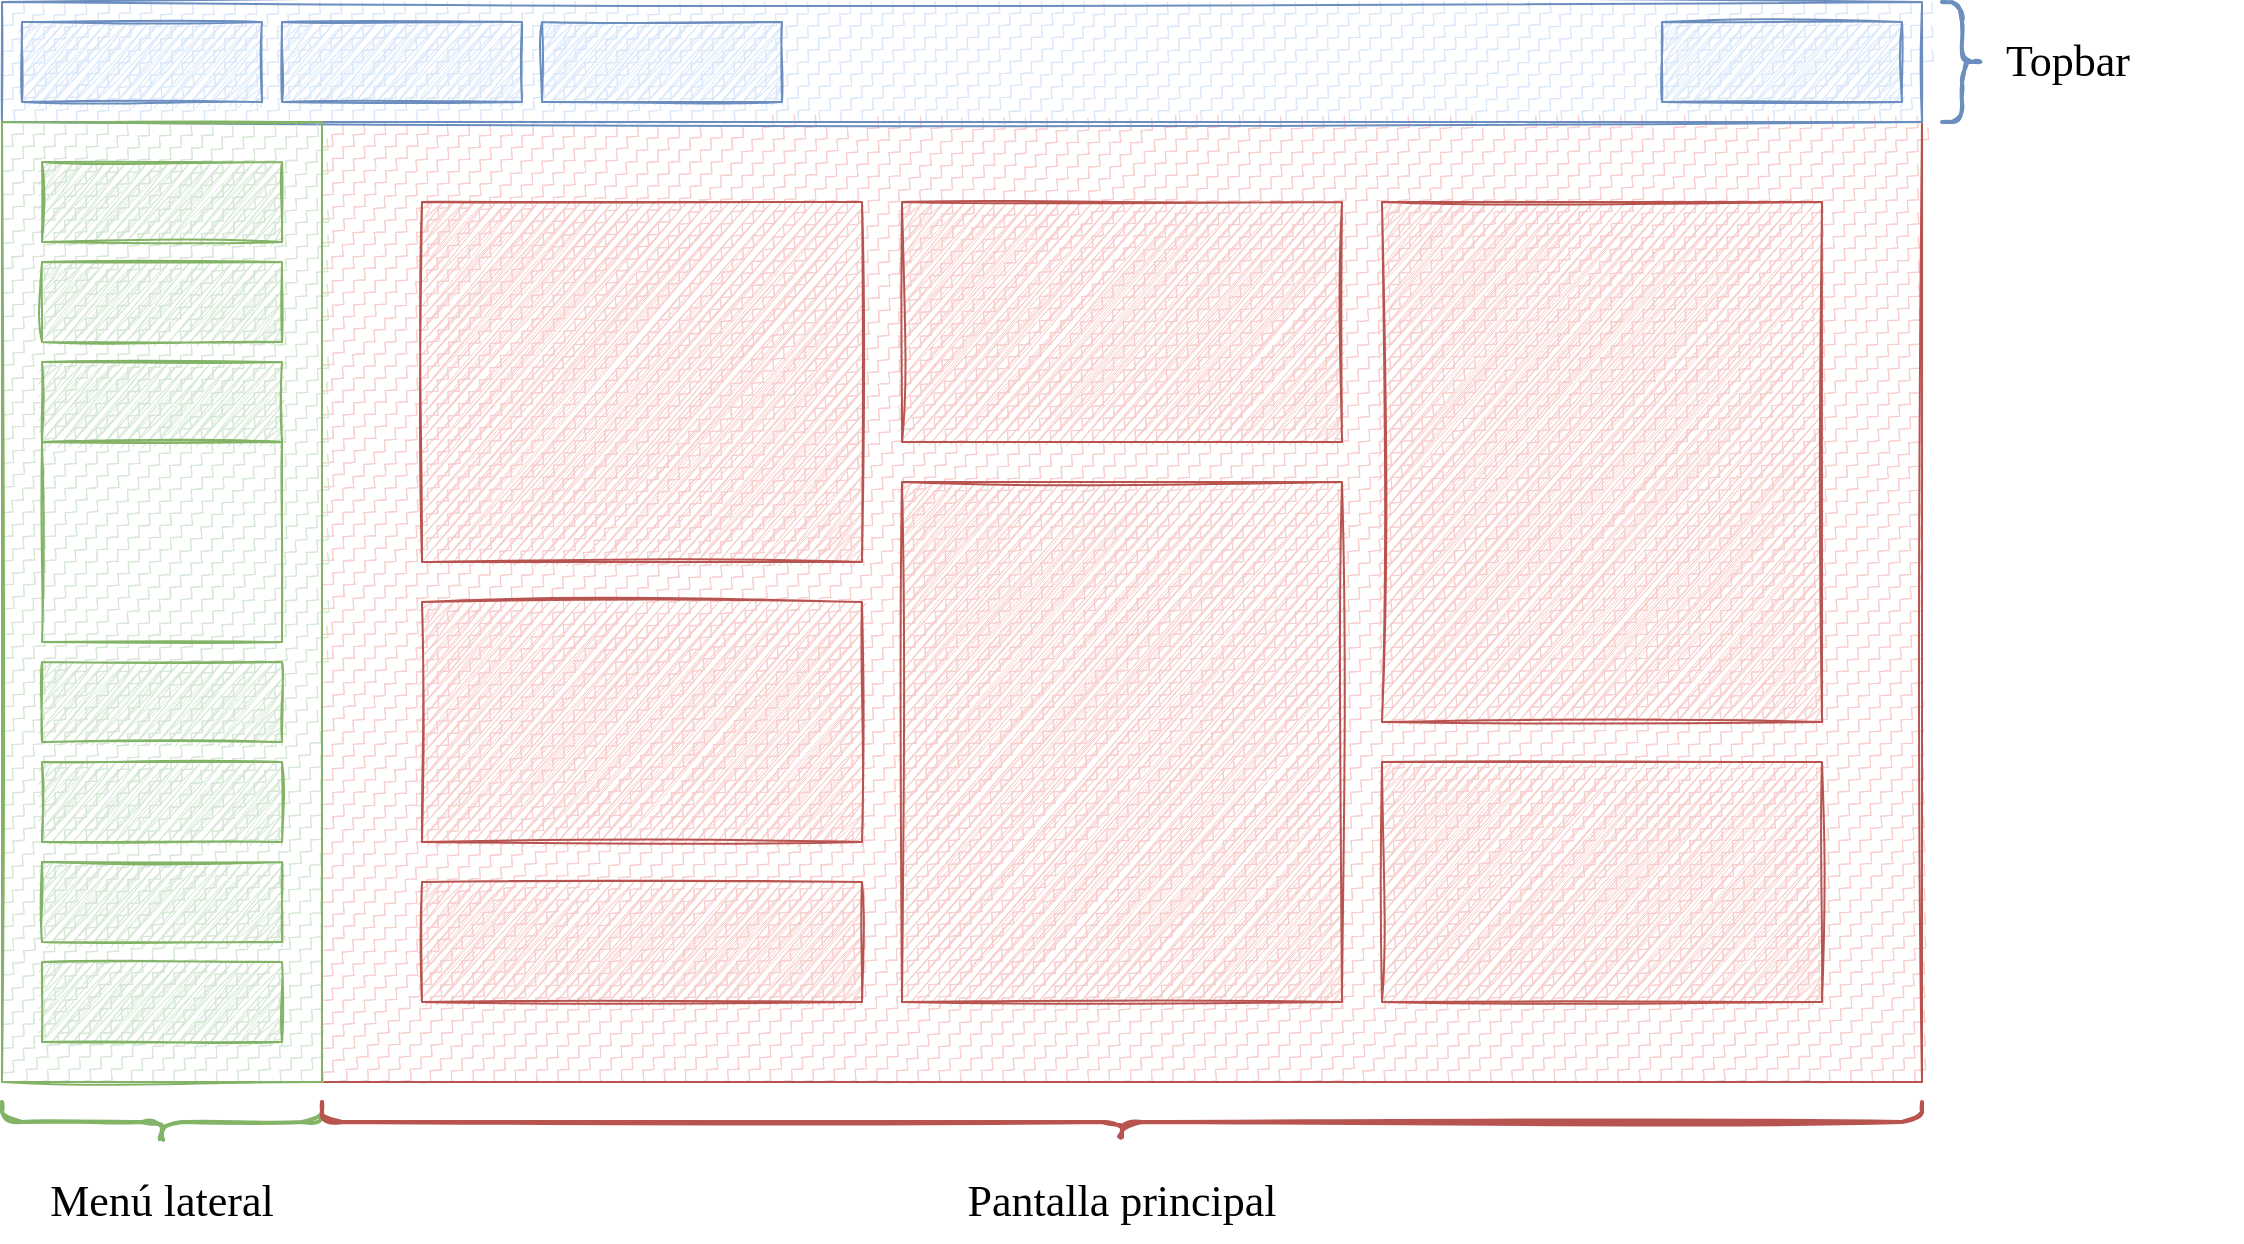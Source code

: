 <mxfile version="14.7.3" type="device"><diagram id="7F51k8TTmWNQLMcXZgdO" name="admin"><mxGraphModel dx="1182" dy="764" grid="1" gridSize="10" guides="1" tooltips="1" connect="1" arrows="1" fold="1" page="1" pageScale="1" pageWidth="1654" pageHeight="1169" math="0" shadow="0"><root><mxCell id="0"/><mxCell id="1" parent="0"/><mxCell id="-SOXClnOUAjrNp53oEVS-1" value="" style="rounded=0;whiteSpace=wrap;html=1;sketch=1;strokeColor=#b85450;fillColor=#f8cecc;fillStyle=zigzag-line;" vertex="1" parent="1"><mxGeometry x="200" y="100" width="800" height="480" as="geometry"/></mxCell><mxCell id="-SOXClnOUAjrNp53oEVS-2" value="" style="rounded=0;whiteSpace=wrap;html=1;strokeColor=#6c8ebf;sketch=1;fontFamily=Kalam;fontSource=https%3A%2F%2Ffonts.googleapis.com%2Fcss%3Ffamily%3DKalam;fontSize=22;fillColor=#dae8fc;fillStyle=zigzag-line;" vertex="1" parent="1"><mxGeometry x="40" y="40" width="960" height="60" as="geometry"/></mxCell><mxCell id="-SOXClnOUAjrNp53oEVS-3" value="" style="rounded=0;whiteSpace=wrap;html=1;strokeColor=#82b366;sketch=1;fillColor=#d5e8d4;fillStyle=zigzag-line;" vertex="1" parent="1"><mxGeometry x="40" y="100" width="160" height="480" as="geometry"/></mxCell><mxCell id="-SOXClnOUAjrNp53oEVS-4" value="" style="rounded=0;whiteSpace=wrap;html=1;sketch=1;fillColor=#f8cecc;strokeColor=#b85450;fillStyle=zigzag;" vertex="1" parent="1"><mxGeometry x="250" y="140" width="220" height="180" as="geometry"/></mxCell><mxCell id="-SOXClnOUAjrNp53oEVS-5" value="" style="rounded=0;whiteSpace=wrap;html=1;sketch=1;fillColor=#f8cecc;strokeColor=#b85450;fillStyle=zigzag;" vertex="1" parent="1"><mxGeometry x="250" y="340" width="220" height="120" as="geometry"/></mxCell><mxCell id="-SOXClnOUAjrNp53oEVS-6" value="" style="rounded=0;whiteSpace=wrap;html=1;sketch=1;fillColor=#f8cecc;strokeColor=#b85450;fillStyle=zigzag;" vertex="1" parent="1"><mxGeometry x="490" y="140" width="220" height="120" as="geometry"/></mxCell><mxCell id="-SOXClnOUAjrNp53oEVS-7" value="" style="rounded=0;whiteSpace=wrap;html=1;sketch=1;fillColor=#f8cecc;strokeColor=#b85450;fillStyle=zigzag;" vertex="1" parent="1"><mxGeometry x="490" y="280" width="220" height="260" as="geometry"/></mxCell><mxCell id="-SOXClnOUAjrNp53oEVS-8" value="" style="rounded=0;whiteSpace=wrap;html=1;sketch=1;fillColor=#f8cecc;strokeColor=#b85450;fillStyle=zigzag;" vertex="1" parent="1"><mxGeometry x="250" y="480" width="220" height="60" as="geometry"/></mxCell><mxCell id="-SOXClnOUAjrNp53oEVS-9" value="" style="rounded=0;whiteSpace=wrap;html=1;sketch=1;fillColor=#f8cecc;strokeColor=#b85450;fillStyle=zigzag;" vertex="1" parent="1"><mxGeometry x="730" y="140" width="220" height="260" as="geometry"/></mxCell><mxCell id="-SOXClnOUAjrNp53oEVS-11" value="" style="rounded=0;whiteSpace=wrap;html=1;sketch=1;fillColor=#f8cecc;strokeColor=#b85450;fillStyle=zigzag;" vertex="1" parent="1"><mxGeometry x="730" y="420" width="220" height="120" as="geometry"/></mxCell><mxCell id="-SOXClnOUAjrNp53oEVS-13" value="Menú lateral" style="text;html=1;strokeColor=none;fillColor=none;align=center;verticalAlign=middle;whiteSpace=wrap;rounded=0;sketch=1;fontFamily=Kalam;fontSource=https%3A%2F%2Ffonts.googleapis.com%2Fcss%3Ffamily%3DKalam;fontSize=22;" vertex="1" parent="1"><mxGeometry x="40" y="620" width="160" height="40" as="geometry"/></mxCell><mxCell id="-SOXClnOUAjrNp53oEVS-14" value="Topbar" style="text;html=1;strokeColor=none;fillColor=none;align=left;verticalAlign=middle;whiteSpace=wrap;rounded=0;sketch=1;fontFamily=Kalam;fontSource=https%3A%2F%2Ffonts.googleapis.com%2Fcss%3Ffamily%3DKalam;fontSize=22;" vertex="1" parent="1"><mxGeometry x="1040" y="40" width="120" height="60" as="geometry"/></mxCell><mxCell id="-SOXClnOUAjrNp53oEVS-15" value="" style="shape=curlyBracket;whiteSpace=wrap;html=1;rounded=1;flipH=1;sketch=1;fontFamily=Kalam;fontSource=https%3A%2F%2Ffonts.googleapis.com%2Fcss%3Ffamily%3DKalam;fontSize=22;fillColor=#d5e8d4;rotation=90;strokeColor=#82b366;strokeWidth=2;" vertex="1" parent="1"><mxGeometry x="110" y="520" width="20" height="160" as="geometry"/></mxCell><mxCell id="-SOXClnOUAjrNp53oEVS-16" value="" style="shape=curlyBracket;whiteSpace=wrap;html=1;rounded=1;flipH=1;sketch=1;fontFamily=Kalam;fontSource=https%3A%2F%2Ffonts.googleapis.com%2Fcss%3Ffamily%3DKalam;fontSize=22;fillColor=#dae8fc;strokeColor=#6c8ebf;strokeWidth=2;" vertex="1" parent="1"><mxGeometry x="1010" y="40" width="20" height="60" as="geometry"/></mxCell><mxCell id="-SOXClnOUAjrNp53oEVS-17" value="" style="rounded=0;whiteSpace=wrap;html=1;sketch=1;fontFamily=Kalam;fontSource=https%3A%2F%2Ffonts.googleapis.com%2Fcss%3Ffamily%3DKalam;fontSize=22;fillColor=#d5e8d4;align=left;strokeColor=#82b366;fillStyle=zigzag;" vertex="1" parent="1"><mxGeometry x="60" y="120" width="120" height="40" as="geometry"/></mxCell><mxCell id="-SOXClnOUAjrNp53oEVS-25" value="" style="rounded=0;whiteSpace=wrap;html=1;sketch=1;fontFamily=Kalam;fontSource=https%3A%2F%2Ffonts.googleapis.com%2Fcss%3Ffamily%3DKalam;fontSize=22;fillColor=#d5e8d4;align=left;strokeColor=#82b366;fillStyle=zigzag;" vertex="1" parent="1"><mxGeometry x="60" y="170" width="120" height="40" as="geometry"/></mxCell><mxCell id="-SOXClnOUAjrNp53oEVS-26" value="" style="rounded=0;whiteSpace=wrap;html=1;sketch=1;fontFamily=Kalam;fontSource=https%3A%2F%2Ffonts.googleapis.com%2Fcss%3Ffamily%3DKalam;fontSize=22;fillColor=#d5e8d4;align=left;strokeColor=#82b366;fillStyle=zigzag;" vertex="1" parent="1"><mxGeometry x="60" y="220" width="120" height="40" as="geometry"/></mxCell><mxCell id="-SOXClnOUAjrNp53oEVS-28" value="" style="rounded=0;whiteSpace=wrap;html=1;sketch=1;fontFamily=Kalam;fontSource=https%3A%2F%2Ffonts.googleapis.com%2Fcss%3Ffamily%3DKalam;fontSize=22;align=left;strokeColor=#82b366;fillColor=none;" vertex="1" parent="1"><mxGeometry x="60" y="260" width="120" height="100" as="geometry"/></mxCell><mxCell id="-SOXClnOUAjrNp53oEVS-29" value="" style="rounded=0;whiteSpace=wrap;html=1;sketch=1;fontFamily=Kalam;fontSource=https%3A%2F%2Ffonts.googleapis.com%2Fcss%3Ffamily%3DKalam;fontSize=22;fillColor=#d5e8d4;align=left;strokeColor=#82b366;fillStyle=zigzag;" vertex="1" parent="1"><mxGeometry x="60" y="370" width="120" height="40" as="geometry"/></mxCell><mxCell id="-SOXClnOUAjrNp53oEVS-30" value="" style="rounded=0;whiteSpace=wrap;html=1;sketch=1;fontFamily=Kalam;fontSource=https%3A%2F%2Ffonts.googleapis.com%2Fcss%3Ffamily%3DKalam;fontSize=22;fillColor=#d5e8d4;align=left;strokeColor=#82b366;fillStyle=zigzag;" vertex="1" parent="1"><mxGeometry x="60" y="420" width="120" height="40" as="geometry"/></mxCell><mxCell id="-SOXClnOUAjrNp53oEVS-31" value="" style="rounded=0;whiteSpace=wrap;html=1;sketch=1;fontFamily=Kalam;fontSource=https%3A%2F%2Ffonts.googleapis.com%2Fcss%3Ffamily%3DKalam;fontSize=22;fillColor=#d5e8d4;align=left;strokeColor=#82b366;fillStyle=zigzag;" vertex="1" parent="1"><mxGeometry x="60" y="470" width="120" height="40" as="geometry"/></mxCell><mxCell id="-SOXClnOUAjrNp53oEVS-32" value="" style="rounded=0;whiteSpace=wrap;html=1;sketch=1;fontFamily=Kalam;fontSource=https%3A%2F%2Ffonts.googleapis.com%2Fcss%3Ffamily%3DKalam;fontSize=22;fillColor=#d5e8d4;align=left;strokeColor=#82b366;fillStyle=zigzag;" vertex="1" parent="1"><mxGeometry x="60" y="520" width="120" height="40" as="geometry"/></mxCell><mxCell id="-SOXClnOUAjrNp53oEVS-34" value="Pantalla principal" style="text;html=1;strokeColor=none;fillColor=none;align=center;verticalAlign=middle;whiteSpace=wrap;rounded=0;sketch=1;fontFamily=Kalam;fontSource=https%3A%2F%2Ffonts.googleapis.com%2Fcss%3Ffamily%3DKalam;fontSize=22;" vertex="1" parent="1"><mxGeometry x="200" y="620" width="800" height="40" as="geometry"/></mxCell><mxCell id="-SOXClnOUAjrNp53oEVS-35" value="" style="shape=curlyBracket;whiteSpace=wrap;html=1;rounded=1;flipH=1;sketch=1;fontFamily=Kalam;fontSource=https%3A%2F%2Ffonts.googleapis.com%2Fcss%3Ffamily%3DKalam;fontSize=22;fillColor=#f8cecc;rotation=90;strokeColor=#b85450;strokeWidth=2;" vertex="1" parent="1"><mxGeometry x="590" y="200" width="20" height="800" as="geometry"/></mxCell><mxCell id="-SOXClnOUAjrNp53oEVS-36" value="" style="rounded=0;whiteSpace=wrap;html=1;sketch=1;fontFamily=Kalam;fontSource=https%3A%2F%2Ffonts.googleapis.com%2Fcss%3Ffamily%3DKalam;fontSize=22;fillColor=#dae8fc;align=left;strokeColor=#6c8ebf;fillStyle=zigzag;" vertex="1" parent="1"><mxGeometry x="50" y="50" width="120" height="40" as="geometry"/></mxCell><mxCell id="-SOXClnOUAjrNp53oEVS-37" value="" style="rounded=0;whiteSpace=wrap;html=1;sketch=1;fontFamily=Kalam;fontSource=https%3A%2F%2Ffonts.googleapis.com%2Fcss%3Ffamily%3DKalam;fontSize=22;fillColor=#dae8fc;align=left;strokeColor=#6c8ebf;fillStyle=zigzag;" vertex="1" parent="1"><mxGeometry x="180" y="50" width="120" height="40" as="geometry"/></mxCell><mxCell id="-SOXClnOUAjrNp53oEVS-38" value="" style="rounded=0;whiteSpace=wrap;html=1;sketch=1;fontFamily=Kalam;fontSource=https%3A%2F%2Ffonts.googleapis.com%2Fcss%3Ffamily%3DKalam;fontSize=22;fillColor=#dae8fc;align=left;strokeColor=#6c8ebf;fillStyle=zigzag;" vertex="1" parent="1"><mxGeometry x="310" y="50" width="120" height="40" as="geometry"/></mxCell><mxCell id="-SOXClnOUAjrNp53oEVS-39" value="" style="rounded=0;whiteSpace=wrap;html=1;sketch=1;fontFamily=Kalam;fontSource=https%3A%2F%2Ffonts.googleapis.com%2Fcss%3Ffamily%3DKalam;fontSize=22;fillColor=#dae8fc;align=left;strokeColor=#6c8ebf;fillStyle=zigzag;" vertex="1" parent="1"><mxGeometry x="870" y="50" width="120" height="40" as="geometry"/></mxCell></root></mxGraphModel></diagram></mxfile>